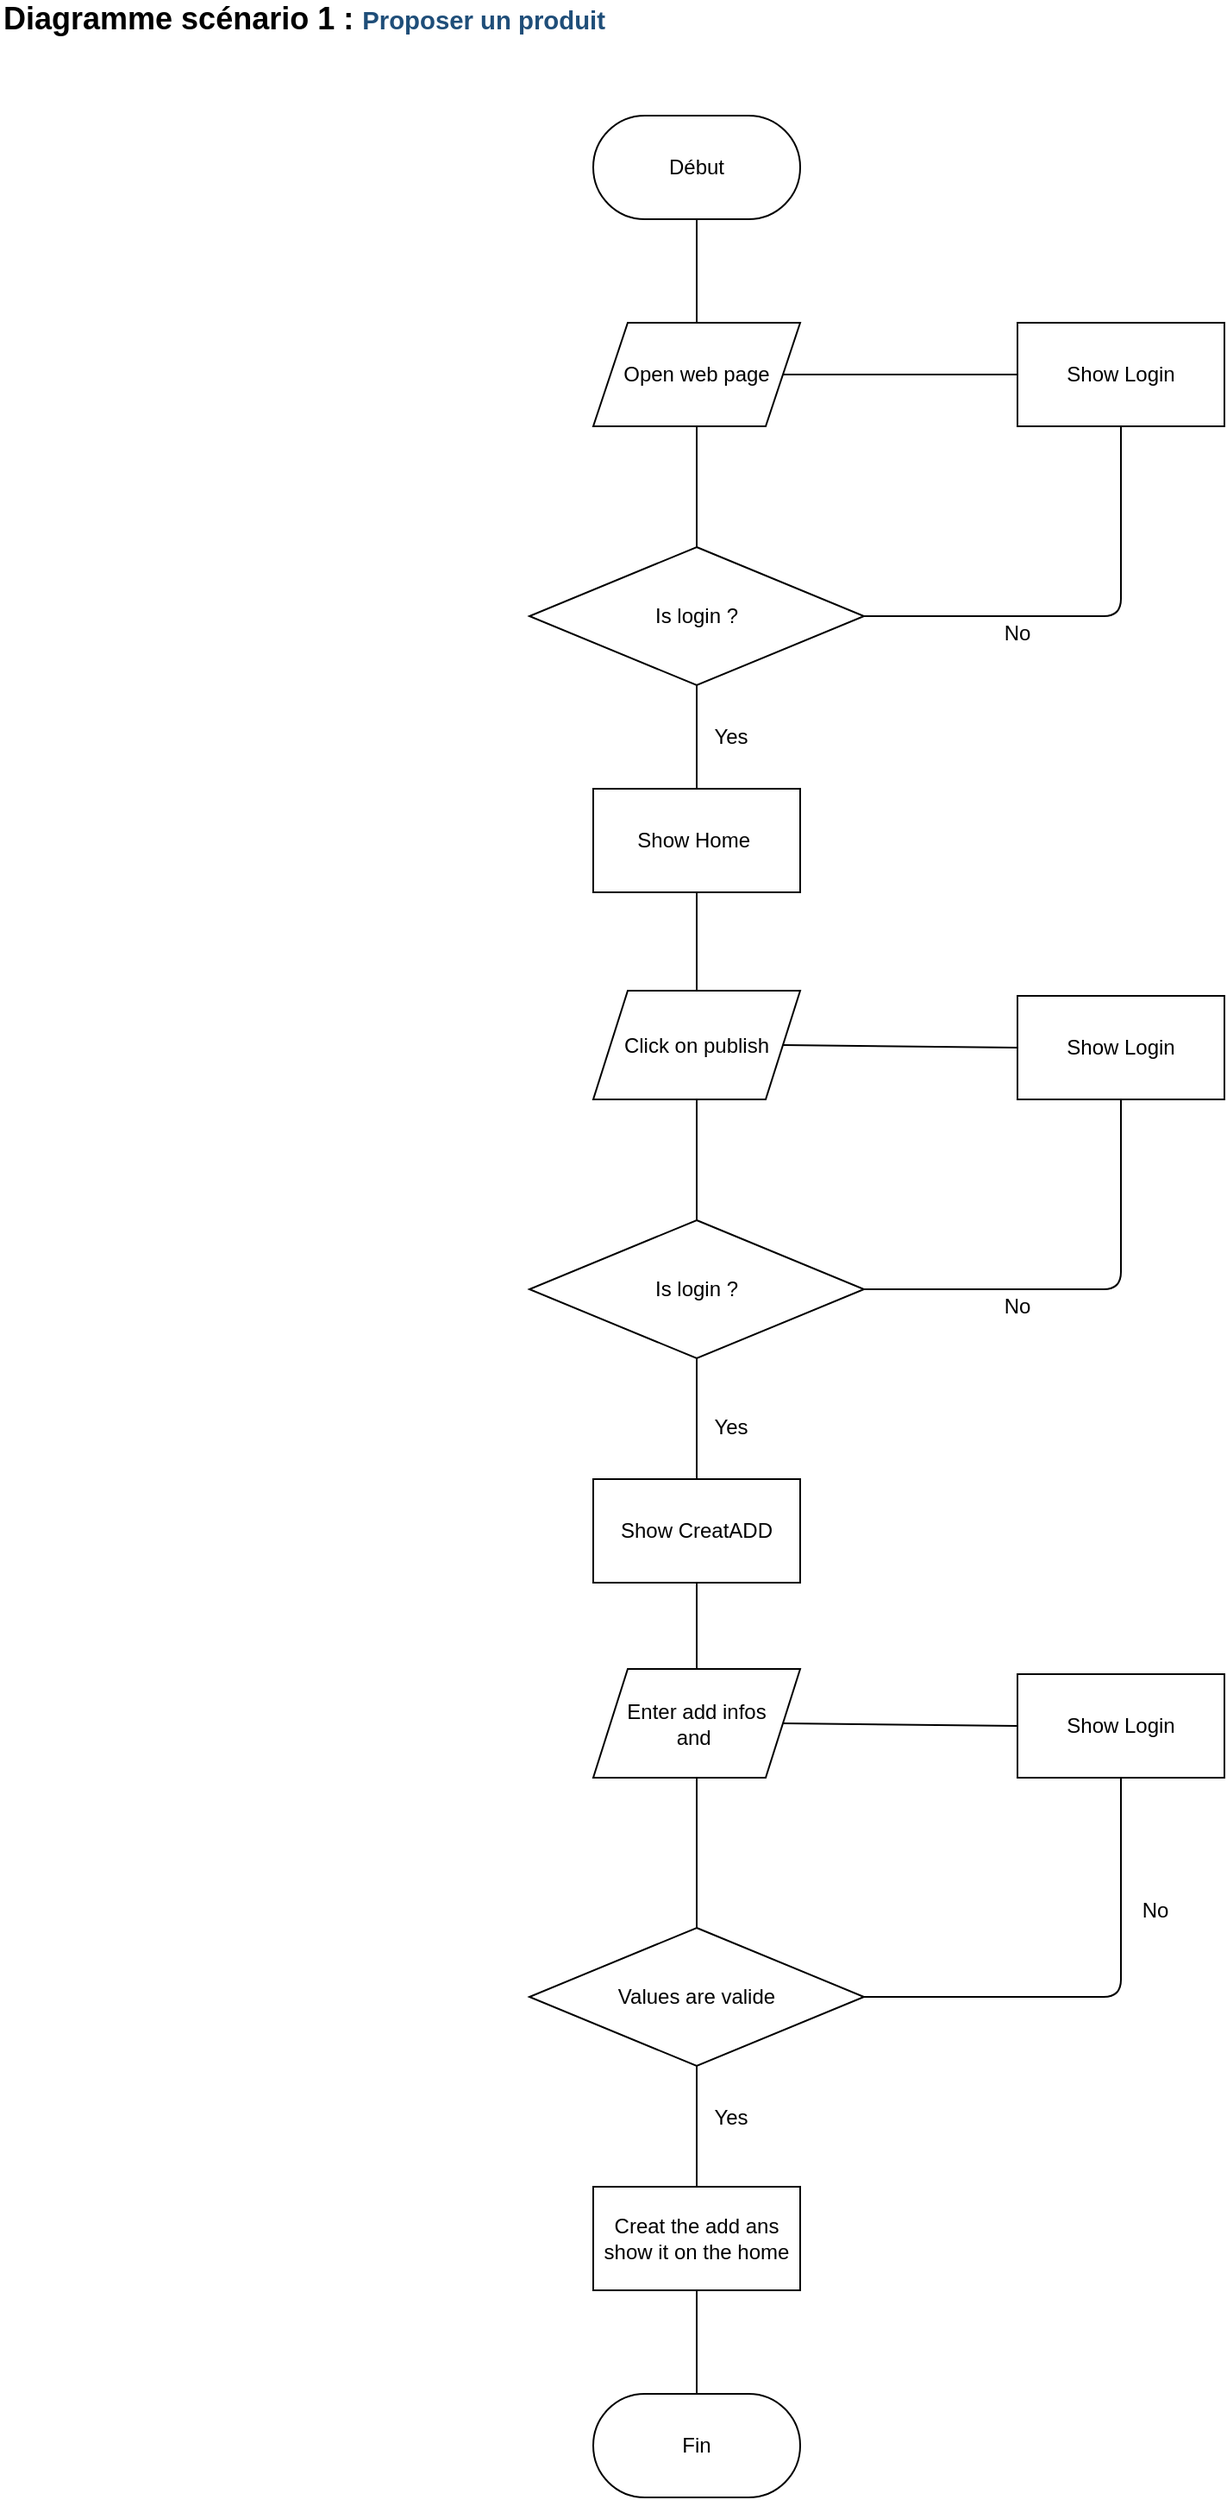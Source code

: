 <mxfile version="14.2.9" type="device"><diagram id="iEifdFGNmMtYJmUNWmsf" name="Page-1"><mxGraphModel dx="1955" dy="3234" grid="1" gridSize="10" guides="1" tooltips="1" connect="1" arrows="1" fold="1" page="1" pageScale="1" pageWidth="827" pageHeight="1169" math="0" shadow="0"><root><mxCell id="0"/><mxCell id="1" parent="0"/><mxCell id="ndQC2yZ4bn4KI_f60nKW-1" value="&lt;font&gt;&lt;span style=&quot;font-size: 18px&quot;&gt;&lt;b&gt;Diagramme&lt;/b&gt;&lt;/span&gt;&lt;b style=&quot;font-size: 18px&quot;&gt;&amp;nbsp;scénario 1 :&amp;nbsp;&lt;/b&gt;&lt;b style=&quot;font-size: 18px&quot;&gt;&lt;span style=&quot;font-size: 11pt ; line-height: 107% ; font-family: &amp;#34;calibri&amp;#34; , sans-serif ; color: rgb(31 , 78 , 121)&quot;&gt;Proposer un produit&lt;/span&gt;&lt;/b&gt;&lt;b style=&quot;font-size: 18px&quot;&gt;&lt;br&gt;&amp;nbsp;&lt;/b&gt;&lt;/font&gt;" style="text;html=1;strokeColor=none;fillColor=none;align=left;verticalAlign=middle;whiteSpace=wrap;rounded=0;" vertex="1" parent="1"><mxGeometry x="10" y="-2320" width="430" height="30" as="geometry"/></mxCell><mxCell id="ndQC2yZ4bn4KI_f60nKW-3" value="Début" style="rounded=1;whiteSpace=wrap;html=1;arcSize=50;" vertex="1" parent="1"><mxGeometry x="354" y="-2260" width="120" height="60" as="geometry"/></mxCell><mxCell id="ndQC2yZ4bn4KI_f60nKW-5" value="" style="endArrow=none;html=1;exitX=0.5;exitY=1;exitDx=0;exitDy=0;entryX=0.5;entryY=0;entryDx=0;entryDy=0;" edge="1" parent="1" source="ndQC2yZ4bn4KI_f60nKW-3"><mxGeometry width="50" height="50" relative="1" as="geometry"><mxPoint x="640" y="-2190" as="sourcePoint"/><mxPoint x="414" y="-2140" as="targetPoint"/></mxGeometry></mxCell><mxCell id="ndQC2yZ4bn4KI_f60nKW-6" value="Open web page" style="shape=parallelogram;perimeter=parallelogramPerimeter;whiteSpace=wrap;html=1;fixedSize=1;" vertex="1" parent="1"><mxGeometry x="354" y="-2140" width="120" height="60" as="geometry"/></mxCell><mxCell id="ndQC2yZ4bn4KI_f60nKW-7" value="" style="endArrow=none;html=1;entryX=0.5;entryY=1;entryDx=0;entryDy=0;" edge="1" parent="1" target="ndQC2yZ4bn4KI_f60nKW-6"><mxGeometry width="50" height="50" relative="1" as="geometry"><mxPoint x="414" y="-2010" as="sourcePoint"/><mxPoint x="690" y="-2000" as="targetPoint"/></mxGeometry></mxCell><mxCell id="ndQC2yZ4bn4KI_f60nKW-8" value="Is login ?" style="rhombus;whiteSpace=wrap;html=1;" vertex="1" parent="1"><mxGeometry x="317" y="-2010" width="194" height="80" as="geometry"/></mxCell><mxCell id="ndQC2yZ4bn4KI_f60nKW-9" value="" style="endArrow=none;html=1;exitX=1;exitY=0.5;exitDx=0;exitDy=0;entryX=0.5;entryY=1;entryDx=0;entryDy=0;" edge="1" parent="1" source="ndQC2yZ4bn4KI_f60nKW-8" target="ndQC2yZ4bn4KI_f60nKW-12"><mxGeometry width="50" height="50" relative="1" as="geometry"><mxPoint x="640" y="-1950" as="sourcePoint"/><mxPoint x="770" y="-2140" as="targetPoint"/><Array as="points"><mxPoint x="660" y="-1970"/><mxPoint x="660" y="-2070"/></Array></mxGeometry></mxCell><mxCell id="ndQC2yZ4bn4KI_f60nKW-11" value="No" style="text;html=1;strokeColor=none;fillColor=none;align=center;verticalAlign=middle;whiteSpace=wrap;rounded=0;" vertex="1" parent="1"><mxGeometry x="580" y="-1970" width="40" height="20" as="geometry"/></mxCell><mxCell id="ndQC2yZ4bn4KI_f60nKW-12" value="Show Login" style="rounded=0;whiteSpace=wrap;html=1;" vertex="1" parent="1"><mxGeometry x="600" y="-2140" width="120" height="60" as="geometry"/></mxCell><mxCell id="ndQC2yZ4bn4KI_f60nKW-15" value="" style="endArrow=none;html=1;entryX=0;entryY=0.5;entryDx=0;entryDy=0;exitX=1;exitY=0.5;exitDx=0;exitDy=0;" edge="1" parent="1" source="ndQC2yZ4bn4KI_f60nKW-6" target="ndQC2yZ4bn4KI_f60nKW-12"><mxGeometry width="50" height="50" relative="1" as="geometry"><mxPoint x="640" y="-1840" as="sourcePoint"/><mxPoint x="690" y="-1890" as="targetPoint"/></mxGeometry></mxCell><mxCell id="ndQC2yZ4bn4KI_f60nKW-17" value="" style="endArrow=none;html=1;exitX=0.5;exitY=1;exitDx=0;exitDy=0;" edge="1" parent="1" source="ndQC2yZ4bn4KI_f60nKW-8"><mxGeometry width="50" height="50" relative="1" as="geometry"><mxPoint x="640" y="-1950" as="sourcePoint"/><mxPoint x="414" y="-1870" as="targetPoint"/></mxGeometry></mxCell><mxCell id="ndQC2yZ4bn4KI_f60nKW-18" value="Show Home&amp;nbsp;" style="rounded=0;whiteSpace=wrap;html=1;" vertex="1" parent="1"><mxGeometry x="354" y="-1870" width="120" height="60" as="geometry"/></mxCell><mxCell id="ndQC2yZ4bn4KI_f60nKW-19" value="Yes" style="text;html=1;strokeColor=none;fillColor=none;align=center;verticalAlign=middle;whiteSpace=wrap;rounded=0;" vertex="1" parent="1"><mxGeometry x="414" y="-1910" width="40" height="20" as="geometry"/></mxCell><mxCell id="ndQC2yZ4bn4KI_f60nKW-22" value="Click on publish" style="shape=parallelogram;perimeter=parallelogramPerimeter;whiteSpace=wrap;html=1;fixedSize=1;" vertex="1" parent="1"><mxGeometry x="354" y="-1753" width="120" height="63" as="geometry"/></mxCell><mxCell id="ndQC2yZ4bn4KI_f60nKW-23" value="" style="endArrow=none;html=1;exitX=0.5;exitY=1;exitDx=0;exitDy=0;entryX=0.5;entryY=0;entryDx=0;entryDy=0;" edge="1" parent="1" source="ndQC2yZ4bn4KI_f60nKW-18" target="ndQC2yZ4bn4KI_f60nKW-22"><mxGeometry width="50" height="50" relative="1" as="geometry"><mxPoint x="640" y="-1950" as="sourcePoint"/><mxPoint x="690" y="-2000" as="targetPoint"/></mxGeometry></mxCell><mxCell id="ndQC2yZ4bn4KI_f60nKW-25" value="" style="endArrow=none;html=1;entryX=0.5;entryY=1;entryDx=0;entryDy=0;" edge="1" parent="1" target="ndQC2yZ4bn4KI_f60nKW-22"><mxGeometry width="50" height="50" relative="1" as="geometry"><mxPoint x="414" y="-1620.0" as="sourcePoint"/><mxPoint x="414" y="-1690.0" as="targetPoint"/></mxGeometry></mxCell><mxCell id="ndQC2yZ4bn4KI_f60nKW-26" value="Is login ?" style="rhombus;whiteSpace=wrap;html=1;" vertex="1" parent="1"><mxGeometry x="317" y="-1620" width="194" height="80" as="geometry"/></mxCell><mxCell id="ndQC2yZ4bn4KI_f60nKW-27" value="" style="endArrow=none;html=1;exitX=1;exitY=0.5;exitDx=0;exitDy=0;entryX=0.5;entryY=1;entryDx=0;entryDy=0;" edge="1" parent="1" source="ndQC2yZ4bn4KI_f60nKW-26" target="ndQC2yZ4bn4KI_f60nKW-29"><mxGeometry width="50" height="50" relative="1" as="geometry"><mxPoint x="640" y="-1560" as="sourcePoint"/><mxPoint x="770" y="-1750" as="targetPoint"/><Array as="points"><mxPoint x="660" y="-1580"/><mxPoint x="660" y="-1680"/></Array></mxGeometry></mxCell><mxCell id="ndQC2yZ4bn4KI_f60nKW-28" value="No" style="text;html=1;strokeColor=none;fillColor=none;align=center;verticalAlign=middle;whiteSpace=wrap;rounded=0;" vertex="1" parent="1"><mxGeometry x="580" y="-1580" width="40" height="20" as="geometry"/></mxCell><mxCell id="ndQC2yZ4bn4KI_f60nKW-29" value="Show Login" style="rounded=0;whiteSpace=wrap;html=1;" vertex="1" parent="1"><mxGeometry x="600" y="-1750" width="120" height="60" as="geometry"/></mxCell><mxCell id="ndQC2yZ4bn4KI_f60nKW-30" value="" style="endArrow=none;html=1;entryX=0;entryY=0.5;entryDx=0;entryDy=0;exitX=1;exitY=0.5;exitDx=0;exitDy=0;" edge="1" parent="1" source="ndQC2yZ4bn4KI_f60nKW-22" target="ndQC2yZ4bn4KI_f60nKW-29"><mxGeometry width="50" height="50" relative="1" as="geometry"><mxPoint x="464" y="-1720.0" as="sourcePoint"/><mxPoint x="690" y="-1500" as="targetPoint"/></mxGeometry></mxCell><mxCell id="ndQC2yZ4bn4KI_f60nKW-31" value="" style="endArrow=none;html=1;exitX=0.5;exitY=1;exitDx=0;exitDy=0;" edge="1" parent="1" source="ndQC2yZ4bn4KI_f60nKW-26"><mxGeometry width="50" height="50" relative="1" as="geometry"><mxPoint x="414" y="-1520.0" as="sourcePoint"/><mxPoint x="414" y="-1470" as="targetPoint"/></mxGeometry></mxCell><mxCell id="ndQC2yZ4bn4KI_f60nKW-32" value="Yes" style="text;html=1;strokeColor=none;fillColor=none;align=center;verticalAlign=middle;whiteSpace=wrap;rounded=0;" vertex="1" parent="1"><mxGeometry x="414" y="-1510" width="40" height="20" as="geometry"/></mxCell><mxCell id="ndQC2yZ4bn4KI_f60nKW-33" value="Show CreatADD" style="rounded=0;whiteSpace=wrap;html=1;" vertex="1" parent="1"><mxGeometry x="354" y="-1470" width="120" height="60" as="geometry"/></mxCell><mxCell id="ndQC2yZ4bn4KI_f60nKW-34" value="" style="endArrow=none;html=1;entryX=0.5;entryY=1;entryDx=0;entryDy=0;" edge="1" parent="1" target="ndQC2yZ4bn4KI_f60nKW-33"><mxGeometry width="50" height="50" relative="1" as="geometry"><mxPoint x="414" y="-1360" as="sourcePoint"/><mxPoint x="690" y="-1530" as="targetPoint"/></mxGeometry></mxCell><mxCell id="ndQC2yZ4bn4KI_f60nKW-36" value="Enter add infos&lt;br&gt;and&amp;nbsp;" style="shape=parallelogram;perimeter=parallelogramPerimeter;whiteSpace=wrap;html=1;fixedSize=1;" vertex="1" parent="1"><mxGeometry x="354" y="-1360" width="120" height="63" as="geometry"/></mxCell><mxCell id="ndQC2yZ4bn4KI_f60nKW-45" value="" style="endArrow=none;html=1;entryX=0.5;entryY=1;entryDx=0;entryDy=0;exitX=0.5;exitY=0;exitDx=0;exitDy=0;" edge="1" parent="1" target="ndQC2yZ4bn4KI_f60nKW-36" source="ndQC2yZ4bn4KI_f60nKW-46"><mxGeometry width="50" height="50" relative="1" as="geometry"><mxPoint x="414" y="-1180.0" as="sourcePoint"/><mxPoint x="414" y="-1277.0" as="targetPoint"/></mxGeometry></mxCell><mxCell id="ndQC2yZ4bn4KI_f60nKW-46" value="Values are valide" style="rhombus;whiteSpace=wrap;html=1;" vertex="1" parent="1"><mxGeometry x="317" y="-1210" width="194" height="80" as="geometry"/></mxCell><mxCell id="ndQC2yZ4bn4KI_f60nKW-47" value="" style="endArrow=none;html=1;exitX=1;exitY=0.5;exitDx=0;exitDy=0;entryX=0.5;entryY=1;entryDx=0;entryDy=0;" edge="1" parent="1" source="ndQC2yZ4bn4KI_f60nKW-46" target="ndQC2yZ4bn4KI_f60nKW-49"><mxGeometry width="50" height="50" relative="1" as="geometry"><mxPoint x="640" y="-1120" as="sourcePoint"/><mxPoint x="770" y="-1310" as="targetPoint"/><Array as="points"><mxPoint x="660" y="-1170"/><mxPoint x="660" y="-1240"/></Array></mxGeometry></mxCell><mxCell id="ndQC2yZ4bn4KI_f60nKW-48" value="No" style="text;html=1;strokeColor=none;fillColor=none;align=center;verticalAlign=middle;whiteSpace=wrap;rounded=0;" vertex="1" parent="1"><mxGeometry x="660" y="-1230" width="40" height="20" as="geometry"/></mxCell><mxCell id="ndQC2yZ4bn4KI_f60nKW-49" value="Show Login" style="rounded=0;whiteSpace=wrap;html=1;" vertex="1" parent="1"><mxGeometry x="600" y="-1357" width="120" height="60" as="geometry"/></mxCell><mxCell id="ndQC2yZ4bn4KI_f60nKW-50" value="" style="endArrow=none;html=1;entryX=0;entryY=0.5;entryDx=0;entryDy=0;exitX=1;exitY=0.5;exitDx=0;exitDy=0;" edge="1" parent="1" source="ndQC2yZ4bn4KI_f60nKW-36" target="ndQC2yZ4bn4KI_f60nKW-49"><mxGeometry width="50" height="50" relative="1" as="geometry"><mxPoint x="464" y="-1281.5" as="sourcePoint"/><mxPoint x="690" y="-1060" as="targetPoint"/></mxGeometry></mxCell><mxCell id="ndQC2yZ4bn4KI_f60nKW-51" value="" style="endArrow=none;html=1;exitX=0.5;exitY=1;exitDx=0;exitDy=0;" edge="1" parent="1" source="ndQC2yZ4bn4KI_f60nKW-46"><mxGeometry width="50" height="50" relative="1" as="geometry"><mxPoint x="414" y="-1080.0" as="sourcePoint"/><mxPoint x="414" y="-1060" as="targetPoint"/></mxGeometry></mxCell><mxCell id="ndQC2yZ4bn4KI_f60nKW-52" value="Yes" style="text;html=1;strokeColor=none;fillColor=none;align=center;verticalAlign=middle;whiteSpace=wrap;rounded=0;" vertex="1" parent="1"><mxGeometry x="414" y="-1110" width="40" height="20" as="geometry"/></mxCell><mxCell id="ndQC2yZ4bn4KI_f60nKW-53" value="Creat the add ans show it on the home" style="rounded=0;whiteSpace=wrap;html=1;" vertex="1" parent="1"><mxGeometry x="354" y="-1060" width="120" height="60" as="geometry"/></mxCell><mxCell id="ndQC2yZ4bn4KI_f60nKW-54" value="Fin" style="rounded=1;whiteSpace=wrap;html=1;arcSize=50;" vertex="1" parent="1"><mxGeometry x="354" y="-940" width="120" height="60" as="geometry"/></mxCell><mxCell id="ndQC2yZ4bn4KI_f60nKW-55" value="" style="endArrow=none;html=1;entryX=0.5;entryY=1;entryDx=0;entryDy=0;exitX=0.5;exitY=0;exitDx=0;exitDy=0;" edge="1" parent="1" source="ndQC2yZ4bn4KI_f60nKW-54" target="ndQC2yZ4bn4KI_f60nKW-53"><mxGeometry width="50" height="50" relative="1" as="geometry"><mxPoint x="640" y="-870" as="sourcePoint"/><mxPoint x="690" y="-920" as="targetPoint"/></mxGeometry></mxCell></root></mxGraphModel></diagram></mxfile>